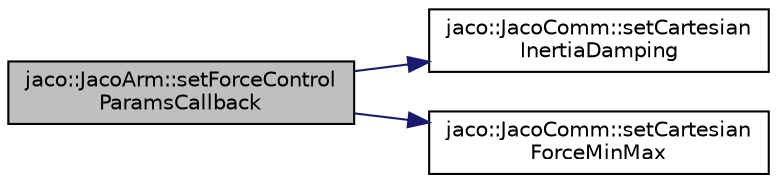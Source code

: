 digraph "jaco::JacoArm::setForceControlParamsCallback"
{
  edge [fontname="Helvetica",fontsize="10",labelfontname="Helvetica",labelfontsize="10"];
  node [fontname="Helvetica",fontsize="10",shape=record];
  rankdir="LR";
  Node1 [label="jaco::JacoArm::setForceControl\lParamsCallback",height=0.2,width=0.4,color="black", fillcolor="grey75", style="filled", fontcolor="black"];
  Node1 -> Node2 [color="midnightblue",fontsize="10",style="solid"];
  Node2 [label="jaco::JacoComm::setCartesian\lInertiaDamping",height=0.2,width=0.4,color="black", fillcolor="white", style="filled",URL="$classjaco_1_1_jaco_comm.html#afbb443b8e3fe71ef58b0013fdb3d5674",tooltip="Set the cartesian inertia and damping parameters for force control. "];
  Node1 -> Node3 [color="midnightblue",fontsize="10",style="solid"];
  Node3 [label="jaco::JacoComm::setCartesian\lForceMinMax",height=0.2,width=0.4,color="black", fillcolor="white", style="filled",URL="$classjaco_1_1_jaco_comm.html#a39faaf774115561ea1857349db182145",tooltip="Set the cartesian min and max force parameters for force control. "];
}
